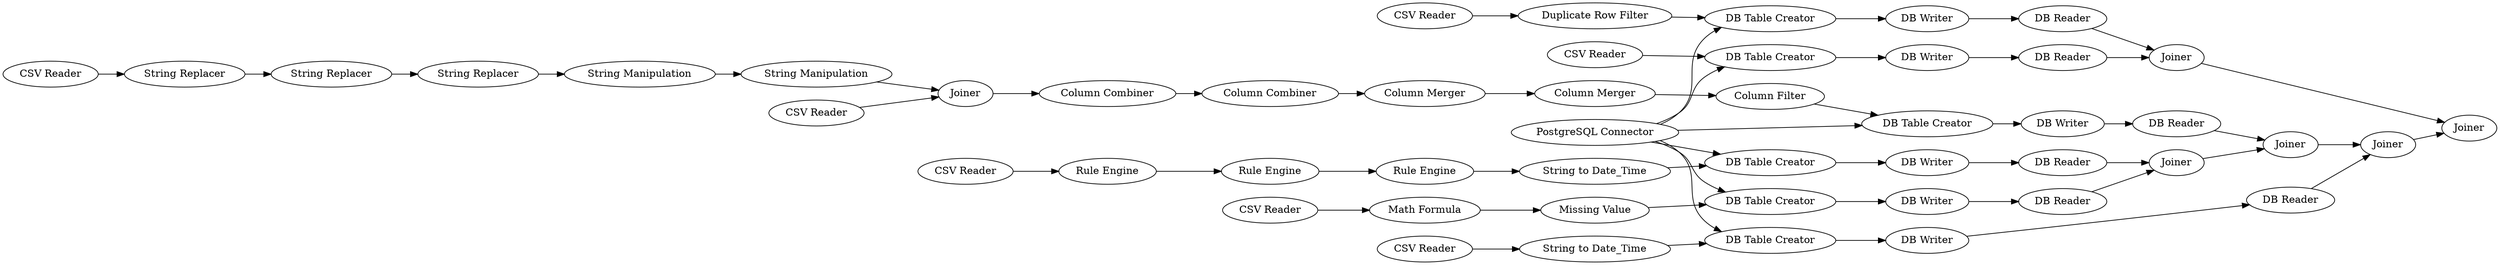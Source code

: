 digraph {
	2 -> 23
	56 -> 58
	62 -> 20
	28 -> 41
	8 -> 9
	49 -> 18
	41 -> 46
	39 -> 40
	3 -> 65
	63 -> 69
	8 -> 39
	65 -> 66
	18 -> 27
	7 -> 12
	59 -> 60
	42 -> 46
	19 -> 30
	1 -> 25
	51 -> 52
	34 -> 43
	40 -> 34
	12 -> 9
	5 -> 48
	8 -> 19
	30 -> 31
	55 -> 56
	8 -> 25
	69 -> 70
	6 -> 63
	32 -> 44
	29 -> 32
	68 -> 39
	58 -> 59
	25 -> 26
	44 -> 45
	46 -> 47
	48 -> 49
	31 -> 45
	20 -> 29
	66 -> 67
	45 -> 47
	27 -> 33
	33 -> 43
	8 -> 20
	70 -> 68
	60 -> 61
	61 -> 62
	43 -> 44
	23 -> 19
	52 -> 56
	9 -> 28
	67 -> 51
	8 -> 18
	26 -> 42
	27 [label="DB Writer"]
	55 [label="CSV Reader"]
	7 [label="CSV Reader"]
	9 [label="DB Table Creator"]
	52 [label="String Manipulation"]
	18 [label="DB Table Creator"]
	26 [label="DB Writer"]
	58 [label="Column Combiner"]
	8 [label="PostgreSQL Connector"]
	32 [label="DB Reader"]
	3 [label="CSV Reader"]
	19 [label="DB Table Creator"]
	49 [label="Missing Value"]
	41 [label="DB Reader"]
	31 [label="DB Reader"]
	51 [label="String Manipulation"]
	56 [label=Joiner]
	6 [label="CSV Reader"]
	25 [label="DB Table Creator"]
	12 [label="Duplicate Row Filter"]
	59 [label="Column Combiner"]
	48 [label="Math Formula"]
	1 [label="CSV Reader"]
	42 [label="DB Reader"]
	68 [label="String to Date_Time"]
	28 [label="DB Writer"]
	67 [label="String Replacer"]
	23 [label="String to Date_Time"]
	47 [label=Joiner]
	63 [label="Rule Engine"]
	61 [label="Column Merger"]
	60 [label="Column Merger"]
	5 [label="CSV Reader"]
	20 [label="DB Table Creator"]
	43 [label=Joiner]
	44 [label=Joiner]
	34 [label="DB Reader"]
	62 [label="Column Filter"]
	29 [label="DB Writer"]
	66 [label="String Replacer"]
	65 [label="String Replacer"]
	69 [label="Rule Engine"]
	70 [label="Rule Engine"]
	46 [label=Joiner]
	40 [label="DB Writer"]
	39 [label="DB Table Creator"]
	33 [label="DB Reader"]
	30 [label="DB Writer"]
	2 [label="CSV Reader"]
	45 [label=Joiner]
	rankdir=LR
}
